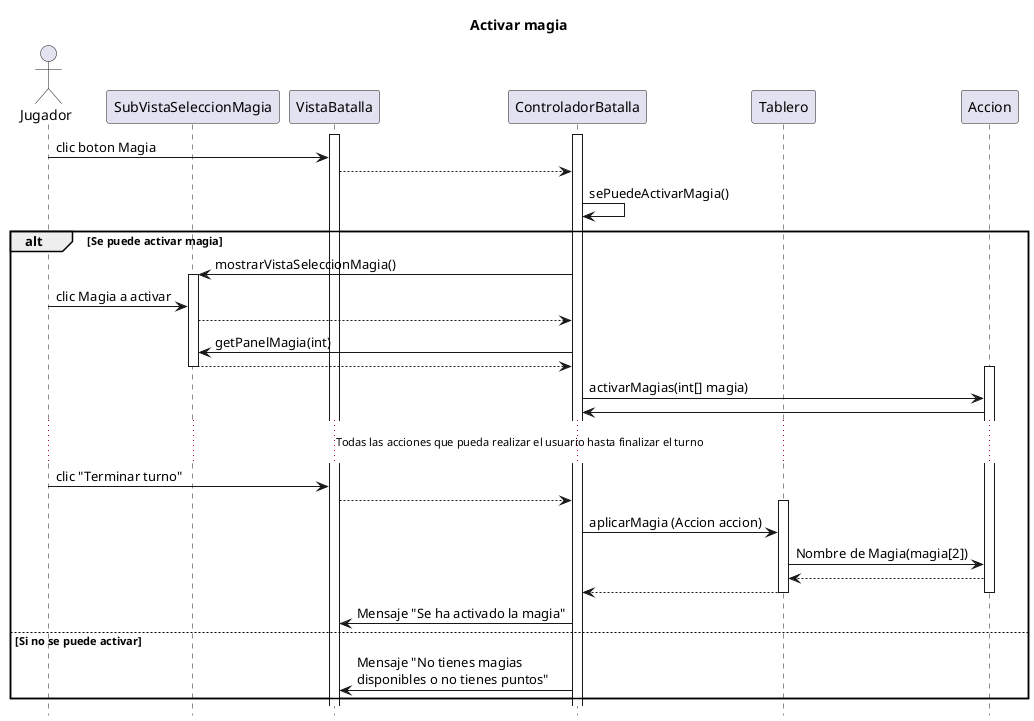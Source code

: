 @startuml
title Activar magia
hide footbox

actor Jugador as j

participant SubVistaSeleccionMagia as visSelMag
participant VistaBatalla as visBat
participant ControladorBatalla as contBat
participant Tablero as tab
participant Accion as acc


activate visBat
activate contBat
j -> visBat : clic boton Magia
visBat --> contBat
contBat -> contBat : sePuedeActivarMagia()
alt Se puede activar magia

contBat -> visSelMag : mostrarVistaSeleccionMagia()
activate visSelMag
j -> visSelMag : clic Magia a activar
visSelMag --> contBat
contBat -> visSelMag : getPanelMagia(int)
visSelMag --> contBat
deactivate visSelMag
activate acc
contBat -> acc : activarMagias(int[] magia)
acc -> contBat

... Todas las acciones que pueda realizar el usuario hasta finalizar el turno ...

j -> visBat : clic "Terminar turno"
visBat --> contBat
activate tab
contBat -> tab : aplicarMagia (Accion accion)
tab -> acc : Nombre de Magia(magia[2])
acc --> tab
tab --> contBat
deactivate acc
deactivate tab
contBat -> visBat : Mensaje "Se ha activado la magia" 


else Si no se puede activar
contBat -> visBat : Mensaje "No tienes magias\ndisponibles o no tienes puntos"
end
@enduml
